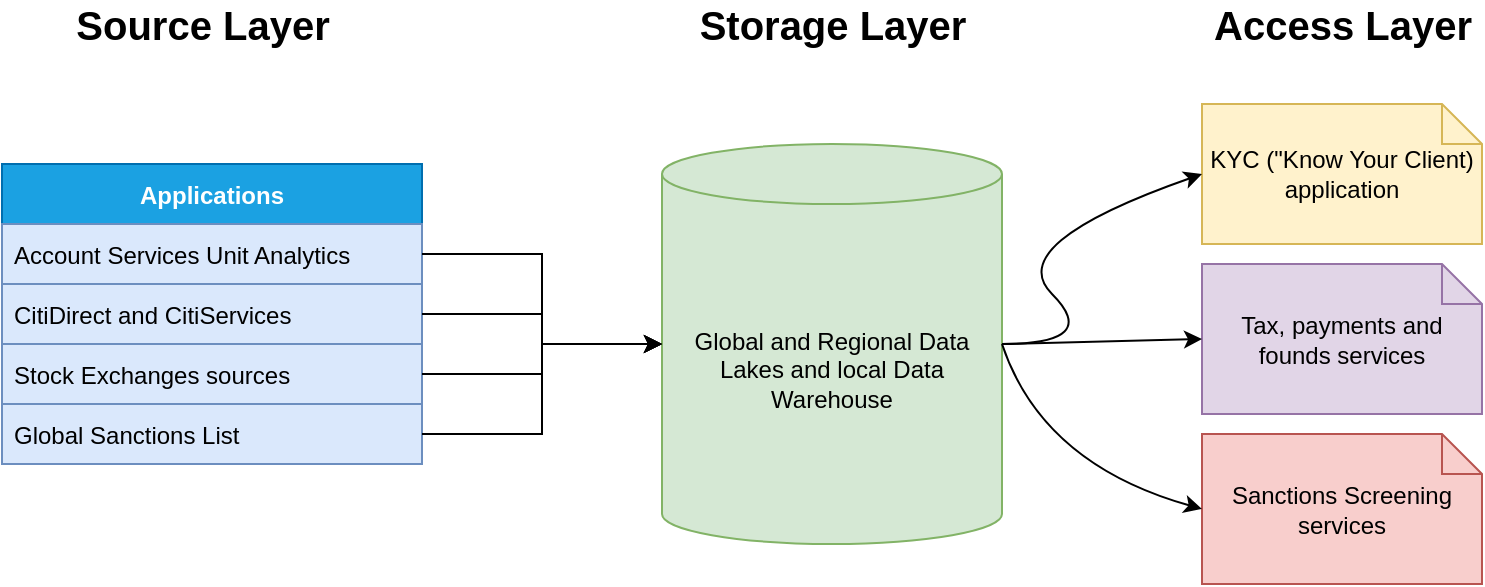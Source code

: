 <mxfile version="19.0.3" type="device"><diagram id="c3W2xJXQ-tITgsdWdoqD" name="Page-1"><mxGraphModel dx="868" dy="563" grid="1" gridSize="10" guides="1" tooltips="1" connect="1" arrows="1" fold="1" page="1" pageScale="1" pageWidth="850" pageHeight="1100" math="0" shadow="0"><root><mxCell id="0"/><mxCell id="1" parent="0"/><mxCell id="XZ0OX-1eUxJ3oJ2U4WL0-11" value="Applications" style="swimlane;fontStyle=1;childLayout=stackLayout;horizontal=1;startSize=30;horizontalStack=0;resizeParent=1;resizeParentMax=0;resizeLast=0;collapsible=1;marginBottom=0;fillColor=#1ba1e2;strokeColor=#006EAF;fontColor=#ffffff;" vertex="1" parent="1"><mxGeometry x="50" y="180" width="210" height="150" as="geometry"/></mxCell><mxCell id="XZ0OX-1eUxJ3oJ2U4WL0-12" value="Account Services Unit Analytics" style="text;strokeColor=#6c8ebf;fillColor=#dae8fc;align=left;verticalAlign=middle;spacingLeft=4;spacingRight=4;overflow=hidden;points=[[0,0.5],[1,0.5]];portConstraint=eastwest;rotatable=0;" vertex="1" parent="XZ0OX-1eUxJ3oJ2U4WL0-11"><mxGeometry y="30" width="210" height="30" as="geometry"/></mxCell><mxCell id="XZ0OX-1eUxJ3oJ2U4WL0-13" value="CitiDirect and CitiServices" style="text;strokeColor=#6c8ebf;fillColor=#dae8fc;align=left;verticalAlign=middle;spacingLeft=4;spacingRight=4;overflow=hidden;points=[[0,0.5],[1,0.5]];portConstraint=eastwest;rotatable=0;" vertex="1" parent="XZ0OX-1eUxJ3oJ2U4WL0-11"><mxGeometry y="60" width="210" height="30" as="geometry"/></mxCell><mxCell id="XZ0OX-1eUxJ3oJ2U4WL0-14" value="Stock Exchanges sources" style="text;strokeColor=#6c8ebf;fillColor=#dae8fc;align=left;verticalAlign=middle;spacingLeft=4;spacingRight=4;overflow=hidden;points=[[0,0.5],[1,0.5]];portConstraint=eastwest;rotatable=0;" vertex="1" parent="XZ0OX-1eUxJ3oJ2U4WL0-11"><mxGeometry y="90" width="210" height="30" as="geometry"/></mxCell><mxCell id="XZ0OX-1eUxJ3oJ2U4WL0-17" value="Global Sanctions List" style="text;strokeColor=#6c8ebf;fillColor=#dae8fc;align=left;verticalAlign=middle;spacingLeft=4;spacingRight=4;overflow=hidden;points=[[0,0.5],[1,0.5]];portConstraint=eastwest;rotatable=0;" vertex="1" parent="XZ0OX-1eUxJ3oJ2U4WL0-11"><mxGeometry y="120" width="210" height="30" as="geometry"/></mxCell><mxCell id="XZ0OX-1eUxJ3oJ2U4WL0-18" value="Global and Regional Data Lakes and local Data Warehouse" style="shape=cylinder3;whiteSpace=wrap;html=1;boundedLbl=1;backgroundOutline=1;size=15;fillColor=#d5e8d4;strokeColor=#82b366;" vertex="1" parent="1"><mxGeometry x="380" y="170" width="170" height="200" as="geometry"/></mxCell><mxCell id="XZ0OX-1eUxJ3oJ2U4WL0-20" style="edgeStyle=orthogonalEdgeStyle;rounded=0;orthogonalLoop=1;jettySize=auto;html=1;exitX=1;exitY=0.5;exitDx=0;exitDy=0;" edge="1" parent="1" source="XZ0OX-1eUxJ3oJ2U4WL0-12" target="XZ0OX-1eUxJ3oJ2U4WL0-18"><mxGeometry relative="1" as="geometry"/></mxCell><mxCell id="XZ0OX-1eUxJ3oJ2U4WL0-21" style="edgeStyle=orthogonalEdgeStyle;rounded=0;orthogonalLoop=1;jettySize=auto;html=1;exitX=1;exitY=0.5;exitDx=0;exitDy=0;entryX=0;entryY=0.5;entryDx=0;entryDy=0;entryPerimeter=0;" edge="1" parent="1" source="XZ0OX-1eUxJ3oJ2U4WL0-13" target="XZ0OX-1eUxJ3oJ2U4WL0-18"><mxGeometry relative="1" as="geometry"/></mxCell><mxCell id="XZ0OX-1eUxJ3oJ2U4WL0-23" style="edgeStyle=orthogonalEdgeStyle;rounded=0;orthogonalLoop=1;jettySize=auto;html=1;exitX=1;exitY=0.5;exitDx=0;exitDy=0;" edge="1" parent="1" source="XZ0OX-1eUxJ3oJ2U4WL0-14" target="XZ0OX-1eUxJ3oJ2U4WL0-18"><mxGeometry relative="1" as="geometry"/></mxCell><mxCell id="XZ0OX-1eUxJ3oJ2U4WL0-24" style="edgeStyle=orthogonalEdgeStyle;rounded=0;orthogonalLoop=1;jettySize=auto;html=1;exitX=1;exitY=0.5;exitDx=0;exitDy=0;" edge="1" parent="1" source="XZ0OX-1eUxJ3oJ2U4WL0-17" target="XZ0OX-1eUxJ3oJ2U4WL0-18"><mxGeometry relative="1" as="geometry"/></mxCell><mxCell id="XZ0OX-1eUxJ3oJ2U4WL0-25" value="&lt;b&gt;&lt;font style=&quot;font-size: 20px;&quot;&gt;Storage Layer&lt;/font&gt;&lt;/b&gt;" style="text;html=1;align=center;verticalAlign=middle;resizable=0;points=[];autosize=1;strokeColor=none;fillColor=none;" vertex="1" parent="1"><mxGeometry x="390" y="100" width="150" height="20" as="geometry"/></mxCell><mxCell id="XZ0OX-1eUxJ3oJ2U4WL0-26" value="KYC (&quot;Know Your Client) application" style="shape=note;size=20;whiteSpace=wrap;html=1;fillColor=#fff2cc;strokeColor=#d6b656;" vertex="1" parent="1"><mxGeometry x="650" y="150" width="140" height="70" as="geometry"/></mxCell><mxCell id="XZ0OX-1eUxJ3oJ2U4WL0-33" value="Tax, payments and founds services" style="shape=note;size=20;whiteSpace=wrap;html=1;fillColor=#e1d5e7;strokeColor=#9673a6;" vertex="1" parent="1"><mxGeometry x="650" y="230" width="140" height="75" as="geometry"/></mxCell><mxCell id="XZ0OX-1eUxJ3oJ2U4WL0-34" value="&lt;b&gt;&lt;font style=&quot;font-size: 20px;&quot;&gt;Source Layer&lt;/font&gt;&lt;/b&gt;" style="text;html=1;align=center;verticalAlign=middle;resizable=0;points=[];autosize=1;strokeColor=none;fillColor=none;" vertex="1" parent="1"><mxGeometry x="80" y="100" width="140" height="20" as="geometry"/></mxCell><mxCell id="XZ0OX-1eUxJ3oJ2U4WL0-35" value="Sanctions Screening services" style="shape=note;size=20;whiteSpace=wrap;html=1;fillColor=#f8cecc;strokeColor=#b85450;" vertex="1" parent="1"><mxGeometry x="650" y="315" width="140" height="75" as="geometry"/></mxCell><mxCell id="XZ0OX-1eUxJ3oJ2U4WL0-36" value="&lt;span style=&quot;font-size: 20px;&quot;&gt;&lt;b&gt;Access Layer&lt;/b&gt;&lt;/span&gt;" style="text;html=1;align=center;verticalAlign=middle;resizable=0;points=[];autosize=1;strokeColor=none;fillColor=none;" vertex="1" parent="1"><mxGeometry x="650" y="100" width="140" height="20" as="geometry"/></mxCell><mxCell id="XZ0OX-1eUxJ3oJ2U4WL0-37" value="" style="curved=1;endArrow=classic;html=1;rounded=0;fontSize=20;entryX=0;entryY=0.5;entryDx=0;entryDy=0;entryPerimeter=0;" edge="1" parent="1" target="XZ0OX-1eUxJ3oJ2U4WL0-26"><mxGeometry width="50" height="50" relative="1" as="geometry"><mxPoint x="550" y="270" as="sourcePoint"/><mxPoint x="600" y="220" as="targetPoint"/><Array as="points"><mxPoint x="600" y="270"/><mxPoint x="550" y="220"/></Array></mxGeometry></mxCell><mxCell id="XZ0OX-1eUxJ3oJ2U4WL0-39" value="" style="curved=1;endArrow=classic;html=1;rounded=0;fontSize=20;entryX=0;entryY=0.5;entryDx=0;entryDy=0;entryPerimeter=0;exitX=1;exitY=0.5;exitDx=0;exitDy=0;exitPerimeter=0;" edge="1" parent="1" source="XZ0OX-1eUxJ3oJ2U4WL0-18" target="XZ0OX-1eUxJ3oJ2U4WL0-35"><mxGeometry width="50" height="50" relative="1" as="geometry"><mxPoint x="560" y="350" as="sourcePoint"/><mxPoint x="610" y="300" as="targetPoint"/><Array as="points"><mxPoint x="570" y="330"/></Array></mxGeometry></mxCell><mxCell id="XZ0OX-1eUxJ3oJ2U4WL0-40" value="" style="endArrow=classic;html=1;rounded=0;fontSize=20;entryX=0;entryY=0.5;entryDx=0;entryDy=0;entryPerimeter=0;" edge="1" parent="1" target="XZ0OX-1eUxJ3oJ2U4WL0-33"><mxGeometry width="50" height="50" relative="1" as="geometry"><mxPoint x="550" y="270" as="sourcePoint"/><mxPoint x="600" y="220" as="targetPoint"/></mxGeometry></mxCell></root></mxGraphModel></diagram></mxfile>